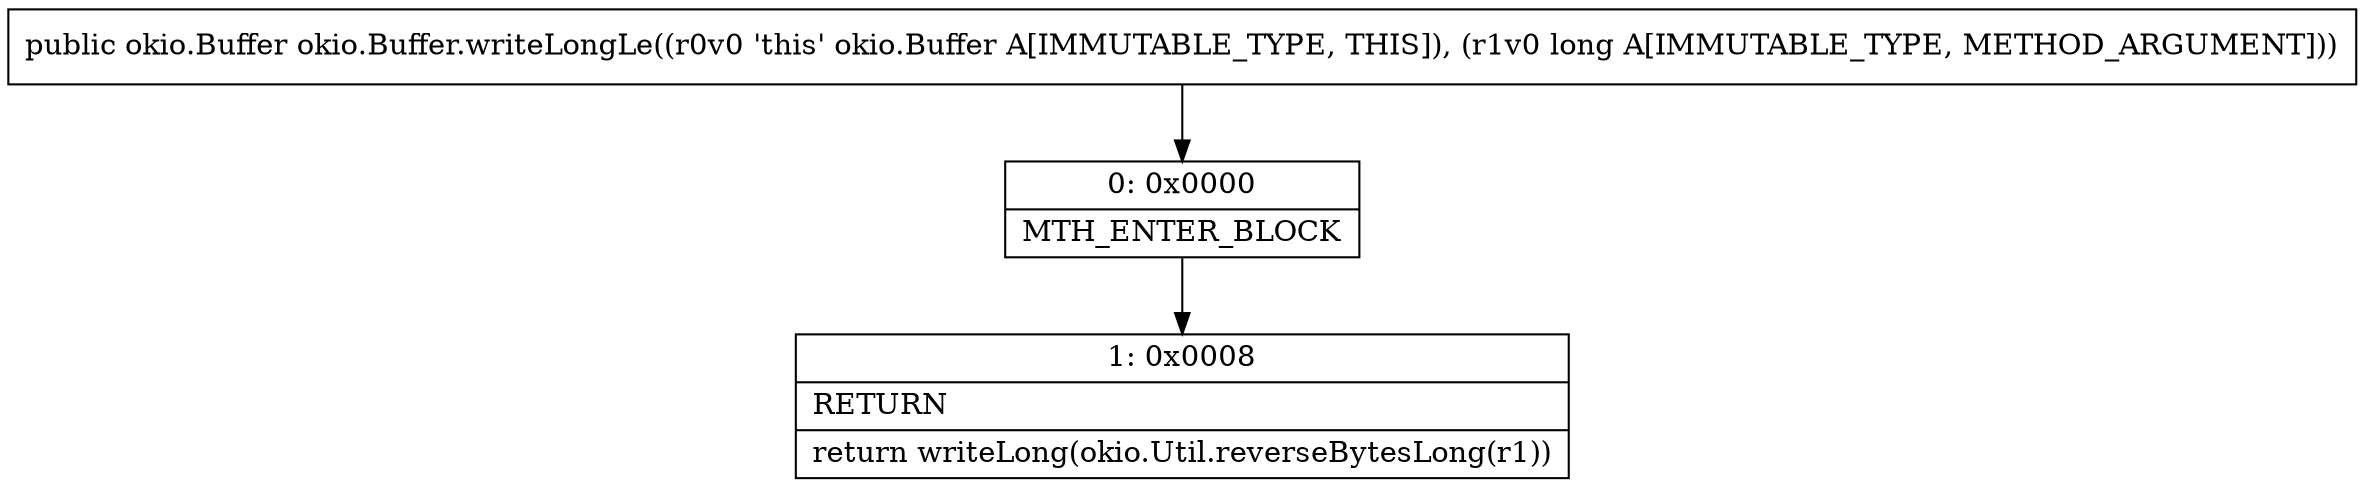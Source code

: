digraph "CFG forokio.Buffer.writeLongLe(J)Lokio\/Buffer;" {
Node_0 [shape=record,label="{0\:\ 0x0000|MTH_ENTER_BLOCK\l}"];
Node_1 [shape=record,label="{1\:\ 0x0008|RETURN\l|return writeLong(okio.Util.reverseBytesLong(r1))\l}"];
MethodNode[shape=record,label="{public okio.Buffer okio.Buffer.writeLongLe((r0v0 'this' okio.Buffer A[IMMUTABLE_TYPE, THIS]), (r1v0 long A[IMMUTABLE_TYPE, METHOD_ARGUMENT])) }"];
MethodNode -> Node_0;
Node_0 -> Node_1;
}

